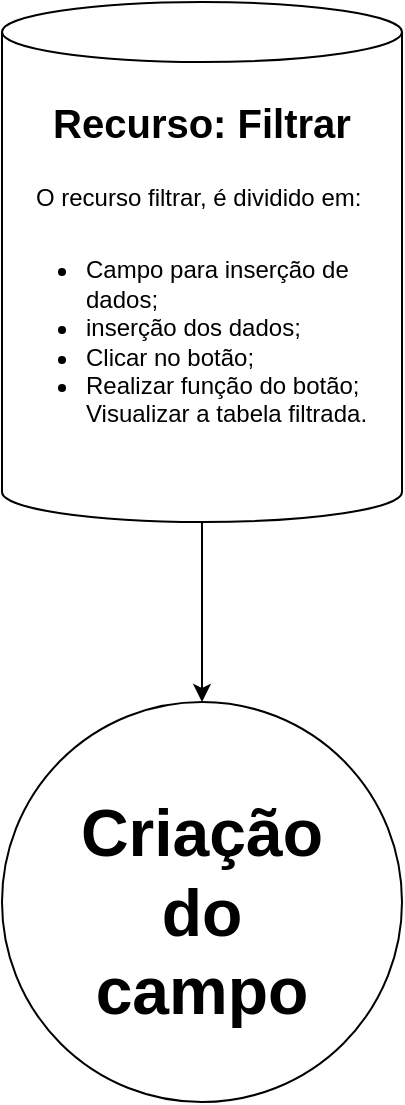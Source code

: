 <mxfile>
    <diagram id="HCAAba_QARWLEzGCXM5G" name="Recursos">
        <mxGraphModel dx="533" dy="744" grid="1" gridSize="10" guides="1" tooltips="1" connect="1" arrows="1" fold="1" page="1" pageScale="1" pageWidth="827" pageHeight="1169" math="0" shadow="0">
            <root>
                <mxCell id="0"/>
                <mxCell id="1" parent="0"/>
                <mxCell id="8" style="edgeStyle=none;html=1;entryX=0.5;entryY=0;entryDx=0;entryDy=0;fontSize=20;" edge="1" parent="1" source="2" target="7">
                    <mxGeometry relative="1" as="geometry"/>
                </mxCell>
                <mxCell id="2" value="" style="shape=cylinder3;whiteSpace=wrap;html=1;boundedLbl=1;backgroundOutline=1;size=15;" parent="1" vertex="1">
                    <mxGeometry x="80" y="130" width="200" height="260" as="geometry"/>
                </mxCell>
                <mxCell id="4" value="&lt;h1 style=&quot;&quot;&gt;&lt;font style=&quot;font-size: 20px;&quot;&gt;Recurso: Filtrar&lt;/font&gt;&lt;/h1&gt;&lt;div style=&quot;&quot;&gt;O recurso filtrar, é dividido em:&amp;nbsp;&lt;/div&gt;" style="text;html=1;strokeColor=none;fillColor=none;spacing=5;spacingTop=-20;whiteSpace=wrap;overflow=hidden;rounded=0;align=center;" vertex="1" parent="1">
                    <mxGeometry x="80" y="170" width="200" height="80" as="geometry"/>
                </mxCell>
                <mxCell id="5" value="&lt;ul&gt;&lt;li&gt;&lt;span style=&quot;background-color: initial;&quot;&gt;Campo para inserção de dados;&amp;nbsp;&lt;/span&gt;&lt;/li&gt;&lt;li&gt;&lt;span style=&quot;background-color: initial;&quot;&gt;inserção dos dados;&amp;nbsp;&lt;/span&gt;&lt;/li&gt;&lt;li&gt;&lt;span style=&quot;background-color: initial;&quot;&gt;Clicar no botão;&lt;/span&gt;&lt;/li&gt;&lt;li&gt;&lt;span style=&quot;background-color: initial;&quot;&gt;Realizar função do botão; Visualizar a tabela filtrada.&lt;/span&gt;&lt;/li&gt;&lt;/ul&gt;" style="text;html=1;strokeColor=none;fillColor=none;align=left;verticalAlign=middle;whiteSpace=wrap;rounded=0;" vertex="1" parent="1">
                    <mxGeometry x="80" y="240" width="200" height="120" as="geometry"/>
                </mxCell>
                <mxCell id="7" value="" style="ellipse;whiteSpace=wrap;html=1;aspect=fixed;fontSize=20;" vertex="1" parent="1">
                    <mxGeometry x="80" y="480" width="200" height="200" as="geometry"/>
                </mxCell>
                <mxCell id="9" value="&lt;h2&gt;&lt;font style=&quot;font-size: 33px;&quot;&gt;Criação do campo&lt;/font&gt;&lt;/h2&gt;" style="text;html=1;strokeColor=none;fillColor=none;align=center;verticalAlign=middle;whiteSpace=wrap;rounded=0;fontSize=20;" vertex="1" parent="1">
                    <mxGeometry x="118.13" y="524" width="123.75" height="121" as="geometry"/>
                </mxCell>
            </root>
        </mxGraphModel>
    </diagram>
</mxfile>